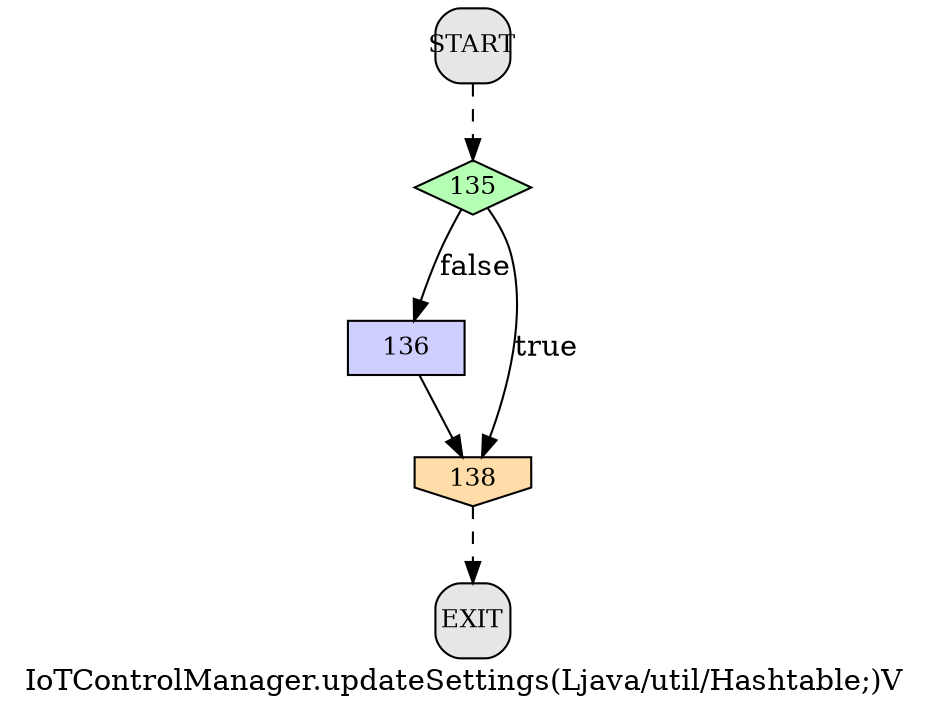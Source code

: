 /* --------------------------------------------------- */
/* Generated by Dr. Garbage Control Flow Graph Factory */
/* http://www.drgarbage.com                            */
/* Version: 4.5.0.201508311741                         */
/* Retrieved on: 2015-12-01 08:09:23.763               */
/* --------------------------------------------------- */
digraph "IoTControlManager.updateSettings(Ljava/util/Hashtable;)V" {
 graph [label="IoTControlManager.updateSettings(Ljava/util/Hashtable;)V"];
 2 [label="135", shape=diamond, style=filled, fillcolor="#B4FFB4", fixedsize=true, fontsize=12, width=0.78, height=0.36 ]
 3 [label="136", shape=box, style=filled, fillcolor="#CECEFF", fixedsize=true, fontsize=12, width=0.78, height=0.36 ]
 4 [label="138", shape=invhouse, style=filled, fillcolor="#FFDCA8", fixedsize=true, fontsize=12, width=0.78, height=0.36 ]
 5 [label="START", shape=box, style="filled, rounded", fillcolor="#E6E6E6", fixedsize=true, fontsize=12, width=0.5, height=0.5 ]
 6 [label="EXIT", shape=box, style="filled, rounded", fillcolor="#E6E6E6", fixedsize=true, fontsize=12, width=0.5, height=0.5 ]
 5 -> 2 [label="", style=dashed ]
 2 -> 3 [label="false", style=solid ]
 2 -> 4 [label="true", style=solid ]
 3 -> 4 [label="", style=solid ]
 4 -> 6 [label="", style=dashed ]
}
